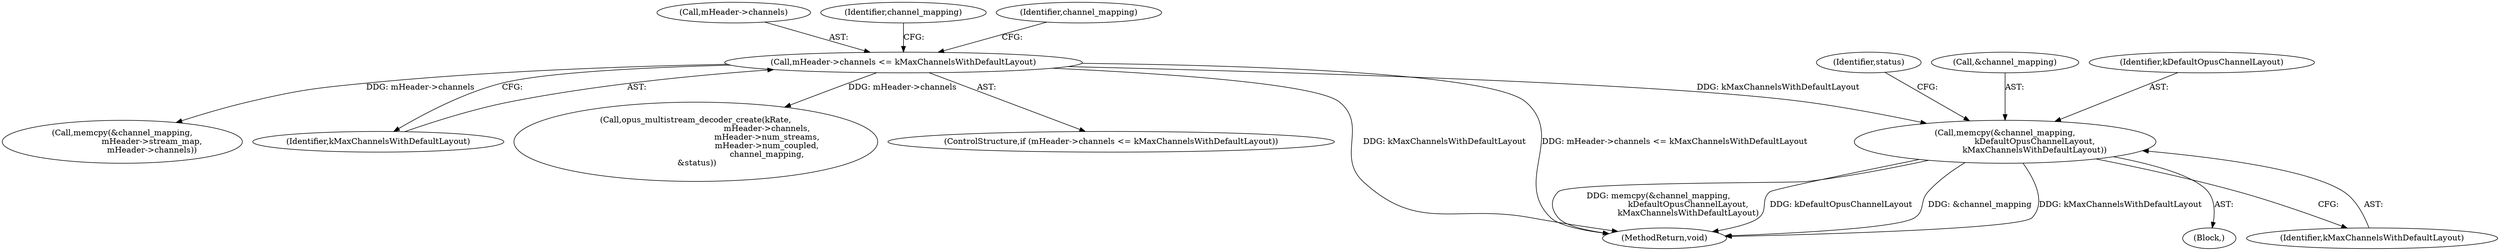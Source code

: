 digraph "0_Android_4e32001e4196f39ddd0b86686ae0231c8f5ed944@API" {
"1000199" [label="(Call,memcpy(&channel_mapping,\n                       kDefaultOpusChannelLayout,\n                       kMaxChannelsWithDefaultLayout))"];
"1000193" [label="(Call,mHeader->channels <= kMaxChannelsWithDefaultLayout)"];
"1000217" [label="(Identifier,status)"];
"1000194" [label="(Call,mHeader->channels)"];
"1000199" [label="(Call,memcpy(&channel_mapping,\n                       kDefaultOpusChannelLayout,\n                       kMaxChannelsWithDefaultLayout))"];
"1000585" [label="(MethodReturn,void)"];
"1000206" [label="(Call,memcpy(&channel_mapping,\n                       mHeader->stream_map,\n                       mHeader->channels))"];
"1000198" [label="(Block,)"];
"1000193" [label="(Call,mHeader->channels <= kMaxChannelsWithDefaultLayout)"];
"1000203" [label="(Identifier,kMaxChannelsWithDefaultLayout)"];
"1000197" [label="(Identifier,kMaxChannelsWithDefaultLayout)"];
"1000221" [label="(Call,opus_multistream_decoder_create(kRate,\n                                                       mHeader->channels,\n                                                       mHeader->num_streams,\n                                                       mHeader->num_coupled,\n                                                       channel_mapping,\n &status))"];
"1000192" [label="(ControlStructure,if (mHeader->channels <= kMaxChannelsWithDefaultLayout))"];
"1000200" [label="(Call,&channel_mapping)"];
"1000201" [label="(Identifier,channel_mapping)"];
"1000208" [label="(Identifier,channel_mapping)"];
"1000202" [label="(Identifier,kDefaultOpusChannelLayout)"];
"1000199" -> "1000198"  [label="AST: "];
"1000199" -> "1000203"  [label="CFG: "];
"1000200" -> "1000199"  [label="AST: "];
"1000202" -> "1000199"  [label="AST: "];
"1000203" -> "1000199"  [label="AST: "];
"1000217" -> "1000199"  [label="CFG: "];
"1000199" -> "1000585"  [label="DDG: &channel_mapping"];
"1000199" -> "1000585"  [label="DDG: kMaxChannelsWithDefaultLayout"];
"1000199" -> "1000585"  [label="DDG: memcpy(&channel_mapping,\n                       kDefaultOpusChannelLayout,\n                       kMaxChannelsWithDefaultLayout)"];
"1000199" -> "1000585"  [label="DDG: kDefaultOpusChannelLayout"];
"1000193" -> "1000199"  [label="DDG: kMaxChannelsWithDefaultLayout"];
"1000193" -> "1000192"  [label="AST: "];
"1000193" -> "1000197"  [label="CFG: "];
"1000194" -> "1000193"  [label="AST: "];
"1000197" -> "1000193"  [label="AST: "];
"1000201" -> "1000193"  [label="CFG: "];
"1000208" -> "1000193"  [label="CFG: "];
"1000193" -> "1000585"  [label="DDG: kMaxChannelsWithDefaultLayout"];
"1000193" -> "1000585"  [label="DDG: mHeader->channels <= kMaxChannelsWithDefaultLayout"];
"1000193" -> "1000206"  [label="DDG: mHeader->channels"];
"1000193" -> "1000221"  [label="DDG: mHeader->channels"];
}

